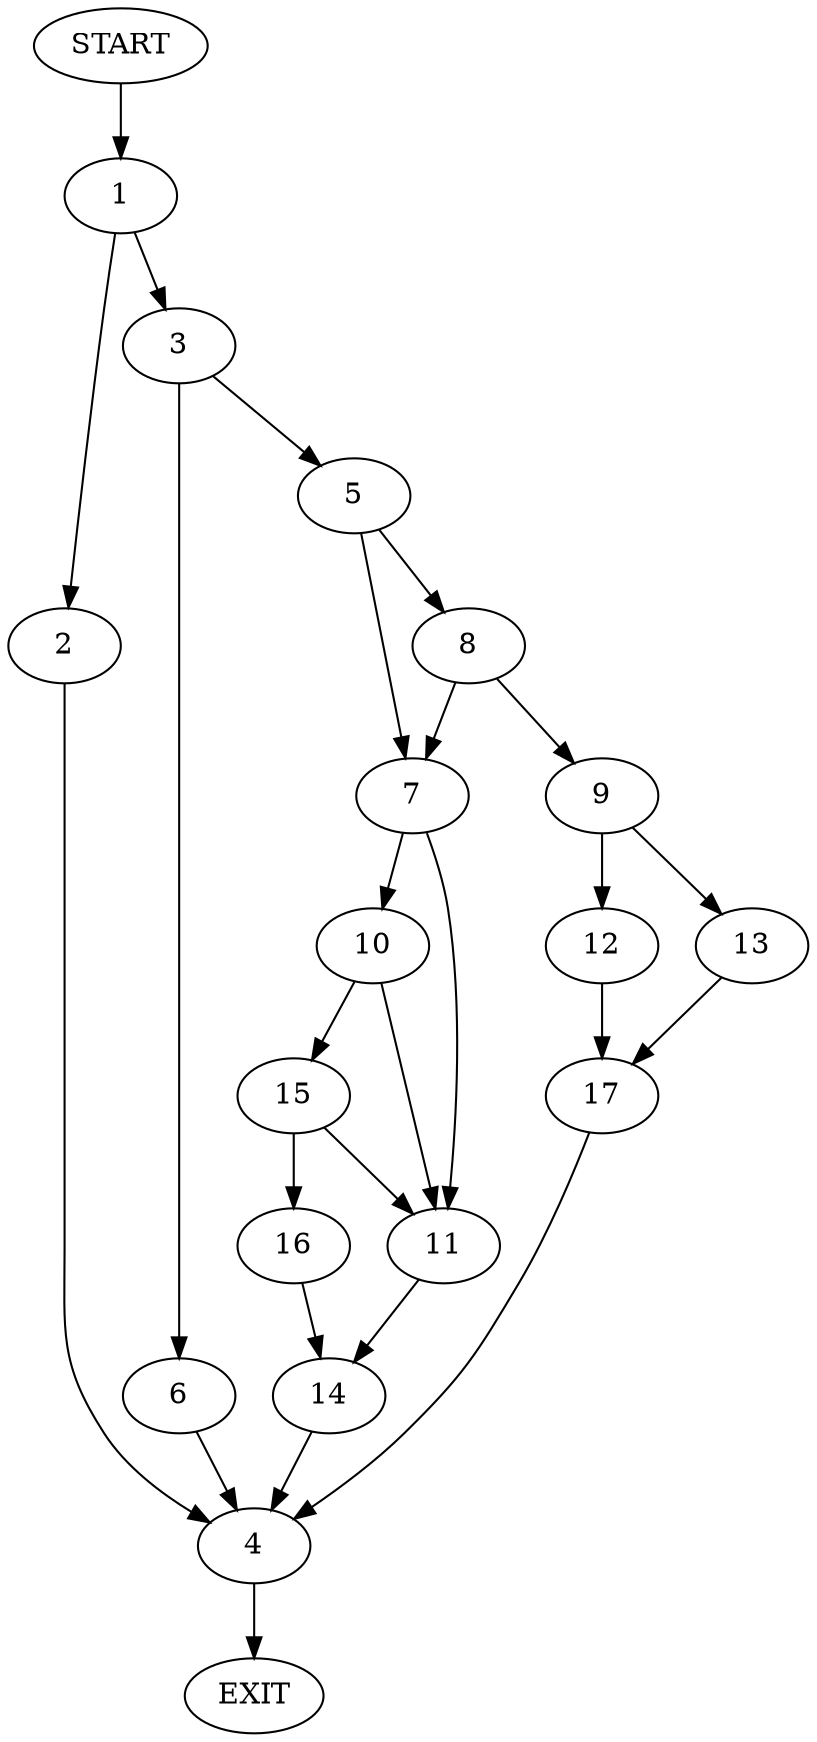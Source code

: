 digraph {
0 [label="START"]
18 [label="EXIT"]
0 -> 1
1 -> 2
1 -> 3
2 -> 4
3 -> 5
3 -> 6
4 -> 18
5 -> 7
5 -> 8
6 -> 4
8 -> 7
8 -> 9
7 -> 10
7 -> 11
9 -> 12
9 -> 13
11 -> 14
10 -> 15
10 -> 11
15 -> 16
15 -> 11
16 -> 14
14 -> 4
13 -> 17
12 -> 17
17 -> 4
}

